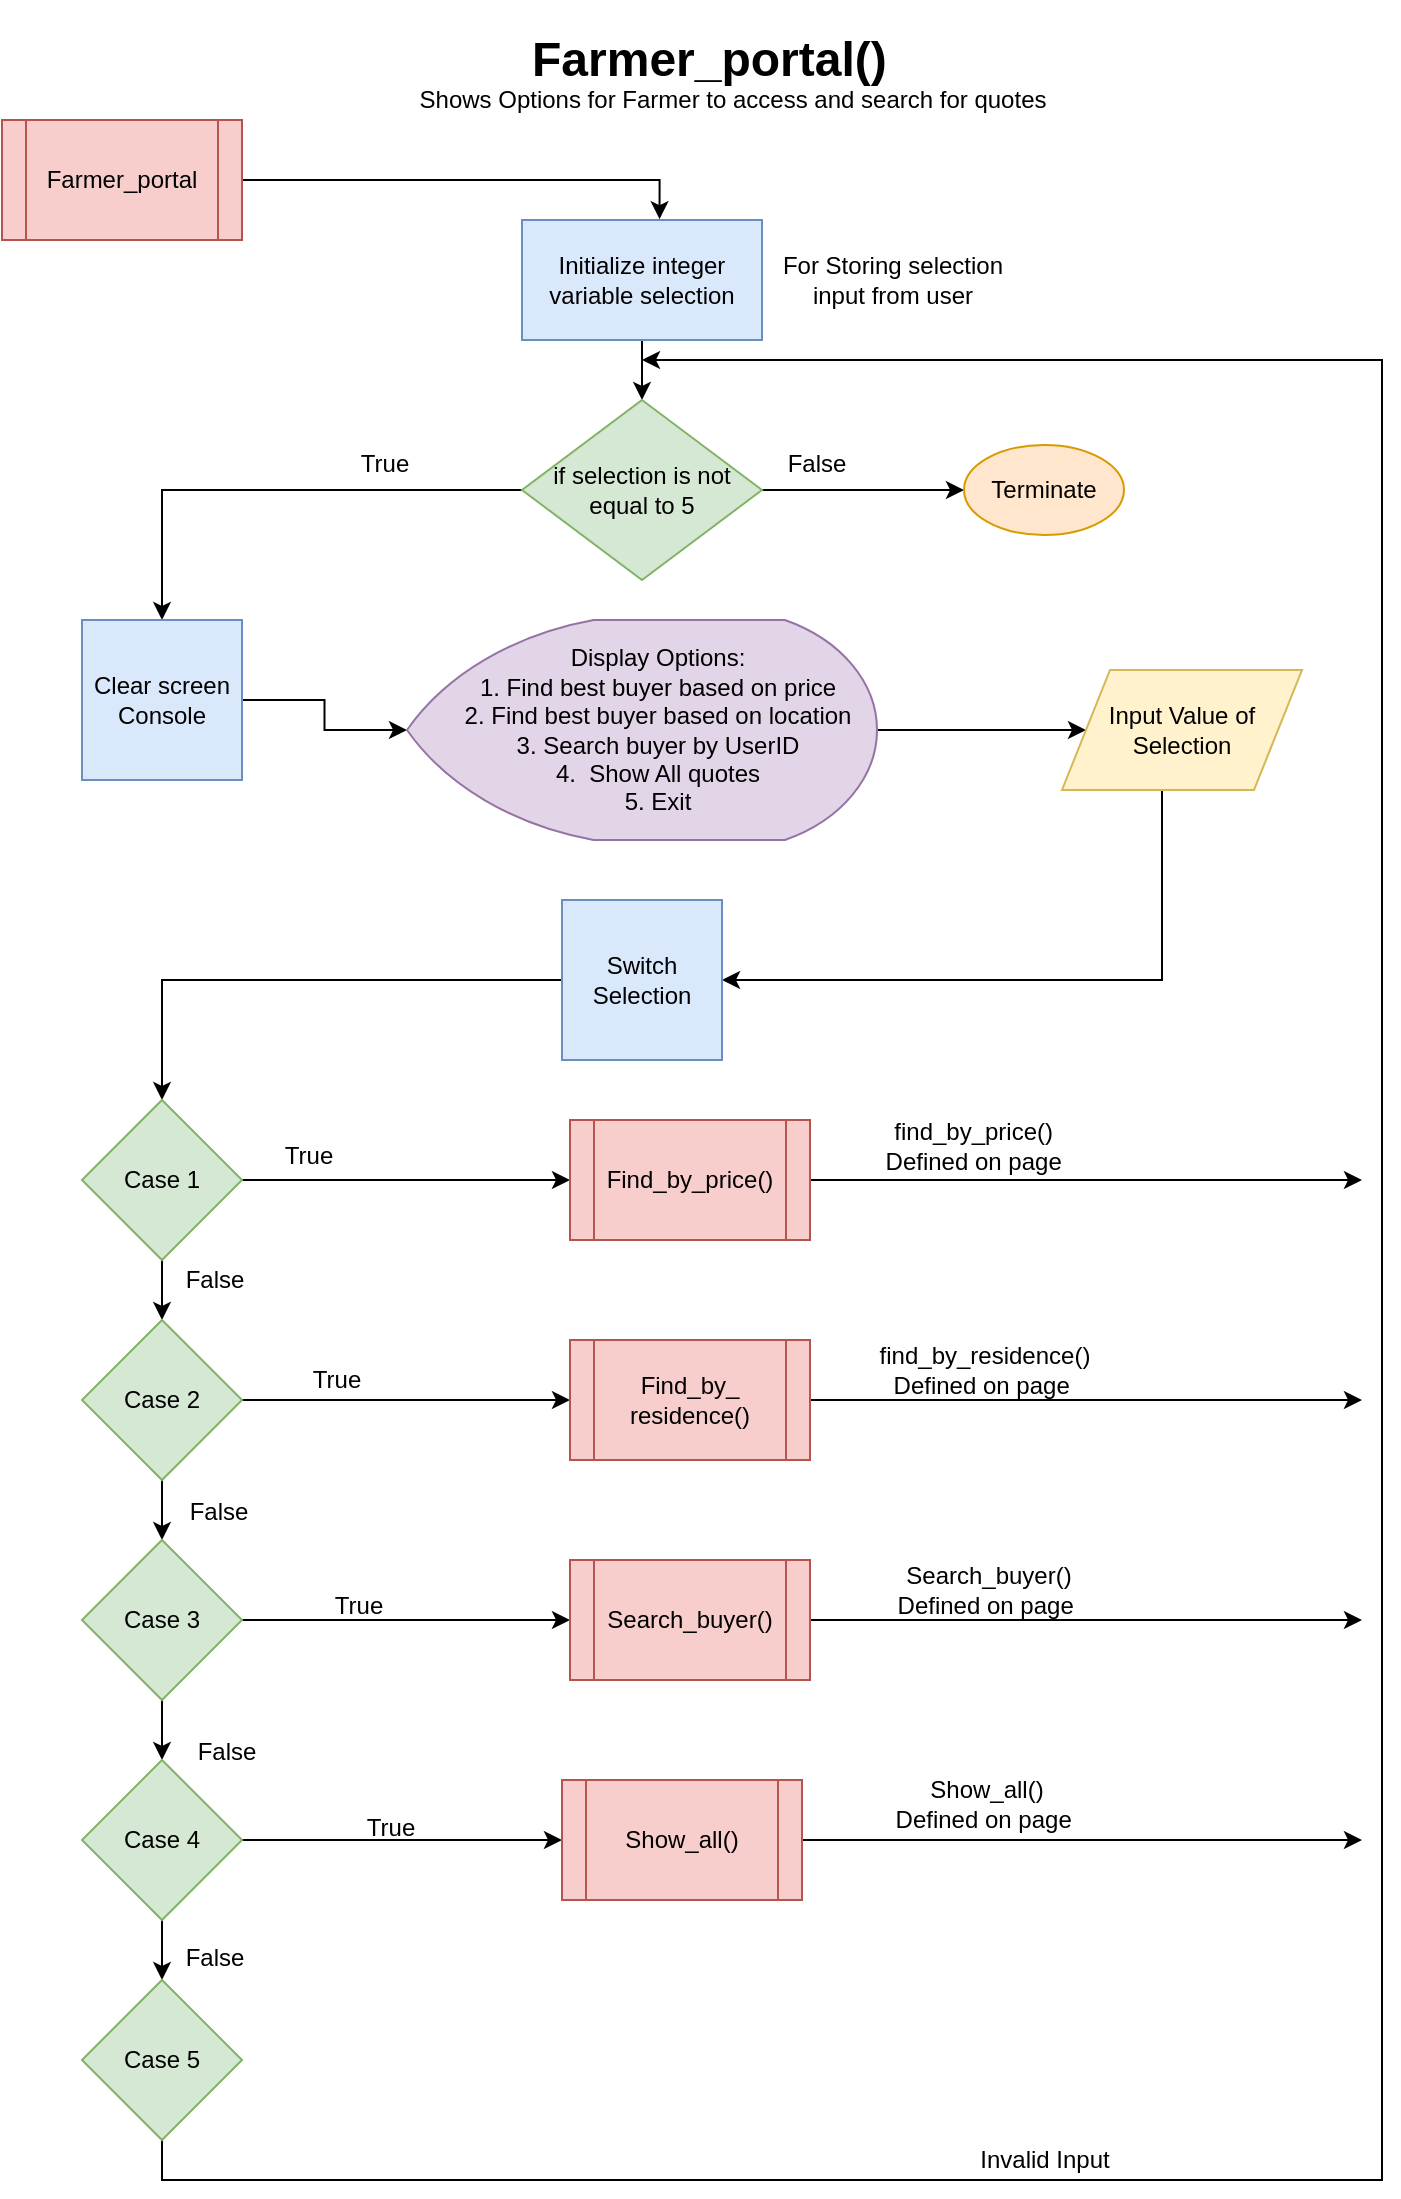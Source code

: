 <mxfile version="13.0.3" type="device"><diagram id="C5RBs43oDa-KdzZeNtuy" name="Page-1"><mxGraphModel dx="1205" dy="696" grid="1" gridSize="10" guides="1" tooltips="1" connect="1" arrows="1" fold="1" page="1" pageScale="1" pageWidth="827" pageHeight="1169" math="0" shadow="0"><root><mxCell id="WIyWlLk6GJQsqaUBKTNV-0"/><mxCell id="WIyWlLk6GJQsqaUBKTNV-1" parent="WIyWlLk6GJQsqaUBKTNV-0"/><mxCell id="3mEJW3-qxdzK6tjEe7zn-5" style="edgeStyle=orthogonalEdgeStyle;rounded=0;orthogonalLoop=1;jettySize=auto;html=1;entryX=0.573;entryY=-0.007;entryDx=0;entryDy=0;entryPerimeter=0;" parent="WIyWlLk6GJQsqaUBKTNV-1" source="3mEJW3-qxdzK6tjEe7zn-0" target="3mEJW3-qxdzK6tjEe7zn-1" edge="1"><mxGeometry relative="1" as="geometry"/></mxCell><mxCell id="3mEJW3-qxdzK6tjEe7zn-0" value="Farmer_portal" style="shape=process;whiteSpace=wrap;html=1;backgroundOutline=1;fillColor=#f8cecc;strokeColor=#b85450;" parent="WIyWlLk6GJQsqaUBKTNV-1" vertex="1"><mxGeometry x="69" y="80" width="120" height="60" as="geometry"/></mxCell><mxCell id="3mEJW3-qxdzK6tjEe7zn-6" style="edgeStyle=orthogonalEdgeStyle;rounded=0;orthogonalLoop=1;jettySize=auto;html=1;entryX=0.5;entryY=0;entryDx=0;entryDy=0;" parent="WIyWlLk6GJQsqaUBKTNV-1" source="3mEJW3-qxdzK6tjEe7zn-1" target="3mEJW3-qxdzK6tjEe7zn-2" edge="1"><mxGeometry relative="1" as="geometry"/></mxCell><mxCell id="3mEJW3-qxdzK6tjEe7zn-1" value="Initialize integer variable selection" style="rounded=0;whiteSpace=wrap;html=1;fillColor=#dae8fc;strokeColor=#6c8ebf;" parent="WIyWlLk6GJQsqaUBKTNV-1" vertex="1"><mxGeometry x="329" y="130" width="120" height="60" as="geometry"/></mxCell><mxCell id="3mEJW3-qxdzK6tjEe7zn-7" style="edgeStyle=orthogonalEdgeStyle;rounded=0;orthogonalLoop=1;jettySize=auto;html=1;entryX=0.5;entryY=0;entryDx=0;entryDy=0;" parent="WIyWlLk6GJQsqaUBKTNV-1" source="3mEJW3-qxdzK6tjEe7zn-2" target="3mEJW3-qxdzK6tjEe7zn-3" edge="1"><mxGeometry relative="1" as="geometry"/></mxCell><mxCell id="er50UJLXBqoI8NwfwxM9-3" style="edgeStyle=orthogonalEdgeStyle;rounded=0;orthogonalLoop=1;jettySize=auto;html=1;" edge="1" parent="WIyWlLk6GJQsqaUBKTNV-1" source="3mEJW3-qxdzK6tjEe7zn-2" target="er50UJLXBqoI8NwfwxM9-4"><mxGeometry relative="1" as="geometry"><mxPoint x="520" y="265" as="targetPoint"/></mxGeometry></mxCell><mxCell id="3mEJW3-qxdzK6tjEe7zn-2" value="if selection is not equal to 5" style="rhombus;whiteSpace=wrap;html=1;fillColor=#d5e8d4;strokeColor=#82b366;" parent="WIyWlLk6GJQsqaUBKTNV-1" vertex="1"><mxGeometry x="329" y="220" width="120" height="90" as="geometry"/></mxCell><mxCell id="3mEJW3-qxdzK6tjEe7zn-8" style="edgeStyle=orthogonalEdgeStyle;rounded=0;orthogonalLoop=1;jettySize=auto;html=1;entryX=0;entryY=0.5;entryDx=0;entryDy=0;entryPerimeter=0;" parent="WIyWlLk6GJQsqaUBKTNV-1" source="3mEJW3-qxdzK6tjEe7zn-3" target="3mEJW3-qxdzK6tjEe7zn-4" edge="1"><mxGeometry relative="1" as="geometry"/></mxCell><mxCell id="3mEJW3-qxdzK6tjEe7zn-3" value="Clear screen Console" style="whiteSpace=wrap;html=1;aspect=fixed;fillColor=#dae8fc;strokeColor=#6c8ebf;" parent="WIyWlLk6GJQsqaUBKTNV-1" vertex="1"><mxGeometry x="109" y="330" width="80" height="80" as="geometry"/></mxCell><mxCell id="3mEJW3-qxdzK6tjEe7zn-10" style="edgeStyle=orthogonalEdgeStyle;rounded=0;orthogonalLoop=1;jettySize=auto;html=1;" parent="WIyWlLk6GJQsqaUBKTNV-1" source="3mEJW3-qxdzK6tjEe7zn-4" target="3mEJW3-qxdzK6tjEe7zn-9" edge="1"><mxGeometry relative="1" as="geometry"/></mxCell><mxCell id="3mEJW3-qxdzK6tjEe7zn-4" value="Display Options:&lt;br&gt;1. Find best buyer based on price&lt;br&gt;2. Find best buyer based on location&lt;br&gt;3. Search buyer by UserID&lt;br&gt;4.&amp;nbsp; Show All quotes&lt;br&gt;5. Exit" style="strokeWidth=1;html=1;shape=mxgraph.flowchart.display;whiteSpace=wrap;spacingLeft=15;fillColor=#e1d5e7;strokeColor=#9673a6;" parent="WIyWlLk6GJQsqaUBKTNV-1" vertex="1"><mxGeometry x="271.5" y="330" width="235" height="110" as="geometry"/></mxCell><mxCell id="3mEJW3-qxdzK6tjEe7zn-12" style="edgeStyle=orthogonalEdgeStyle;rounded=0;orthogonalLoop=1;jettySize=auto;html=1;entryX=1;entryY=0.5;entryDx=0;entryDy=0;" parent="WIyWlLk6GJQsqaUBKTNV-1" source="3mEJW3-qxdzK6tjEe7zn-9" target="3mEJW3-qxdzK6tjEe7zn-11" edge="1"><mxGeometry relative="1" as="geometry"><Array as="points"><mxPoint x="649" y="510"/></Array></mxGeometry></mxCell><mxCell id="3mEJW3-qxdzK6tjEe7zn-9" value="Input Value of Selection" style="shape=parallelogram;perimeter=parallelogramPerimeter;whiteSpace=wrap;html=1;strokeWidth=1;fillColor=#fff2cc;strokeColor=#d6b656;" parent="WIyWlLk6GJQsqaUBKTNV-1" vertex="1"><mxGeometry x="599" y="355" width="120" height="60" as="geometry"/></mxCell><mxCell id="3mEJW3-qxdzK6tjEe7zn-15" style="edgeStyle=orthogonalEdgeStyle;rounded=0;orthogonalLoop=1;jettySize=auto;html=1;entryX=0.5;entryY=0;entryDx=0;entryDy=0;" parent="WIyWlLk6GJQsqaUBKTNV-1" source="3mEJW3-qxdzK6tjEe7zn-11" target="3mEJW3-qxdzK6tjEe7zn-14" edge="1"><mxGeometry relative="1" as="geometry"/></mxCell><mxCell id="3mEJW3-qxdzK6tjEe7zn-11" value="Switch Selection" style="whiteSpace=wrap;html=1;aspect=fixed;strokeWidth=1;fillColor=#dae8fc;strokeColor=#6c8ebf;" parent="WIyWlLk6GJQsqaUBKTNV-1" vertex="1"><mxGeometry x="349" y="470" width="80" height="80" as="geometry"/></mxCell><mxCell id="3mEJW3-qxdzK6tjEe7zn-18" style="edgeStyle=orthogonalEdgeStyle;rounded=0;orthogonalLoop=1;jettySize=auto;html=1;" parent="WIyWlLk6GJQsqaUBKTNV-1" source="3mEJW3-qxdzK6tjEe7zn-14" target="3mEJW3-qxdzK6tjEe7zn-17" edge="1"><mxGeometry relative="1" as="geometry"/></mxCell><mxCell id="3mEJW3-qxdzK6tjEe7zn-20" value="" style="edgeStyle=orthogonalEdgeStyle;rounded=0;orthogonalLoop=1;jettySize=auto;html=1;" parent="WIyWlLk6GJQsqaUBKTNV-1" source="3mEJW3-qxdzK6tjEe7zn-14" target="3mEJW3-qxdzK6tjEe7zn-19" edge="1"><mxGeometry relative="1" as="geometry"/></mxCell><mxCell id="3mEJW3-qxdzK6tjEe7zn-14" value="Case 1" style="rhombus;whiteSpace=wrap;html=1;strokeWidth=1;fillColor=#d5e8d4;strokeColor=#82b366;" parent="WIyWlLk6GJQsqaUBKTNV-1" vertex="1"><mxGeometry x="109" y="570" width="80" height="80" as="geometry"/></mxCell><mxCell id="3mEJW3-qxdzK6tjEe7zn-22" style="edgeStyle=orthogonalEdgeStyle;rounded=0;orthogonalLoop=1;jettySize=auto;html=1;entryX=0;entryY=0.5;entryDx=0;entryDy=0;" parent="WIyWlLk6GJQsqaUBKTNV-1" source="3mEJW3-qxdzK6tjEe7zn-19" target="3mEJW3-qxdzK6tjEe7zn-21" edge="1"><mxGeometry relative="1" as="geometry"/></mxCell><mxCell id="3mEJW3-qxdzK6tjEe7zn-26" value="" style="edgeStyle=orthogonalEdgeStyle;rounded=0;orthogonalLoop=1;jettySize=auto;html=1;" parent="WIyWlLk6GJQsqaUBKTNV-1" source="3mEJW3-qxdzK6tjEe7zn-19" target="3mEJW3-qxdzK6tjEe7zn-25" edge="1"><mxGeometry relative="1" as="geometry"/></mxCell><mxCell id="3mEJW3-qxdzK6tjEe7zn-19" value="Case 2" style="rhombus;whiteSpace=wrap;html=1;strokeWidth=1;fillColor=#d5e8d4;strokeColor=#82b366;" parent="WIyWlLk6GJQsqaUBKTNV-1" vertex="1"><mxGeometry x="109" y="680" width="80" height="80" as="geometry"/></mxCell><mxCell id="3mEJW3-qxdzK6tjEe7zn-28" style="edgeStyle=orthogonalEdgeStyle;rounded=0;orthogonalLoop=1;jettySize=auto;html=1;entryX=0;entryY=0.5;entryDx=0;entryDy=0;" parent="WIyWlLk6GJQsqaUBKTNV-1" source="3mEJW3-qxdzK6tjEe7zn-25" target="3mEJW3-qxdzK6tjEe7zn-27" edge="1"><mxGeometry relative="1" as="geometry"/></mxCell><mxCell id="3mEJW3-qxdzK6tjEe7zn-30" value="" style="edgeStyle=orthogonalEdgeStyle;rounded=0;orthogonalLoop=1;jettySize=auto;html=1;" parent="WIyWlLk6GJQsqaUBKTNV-1" source="3mEJW3-qxdzK6tjEe7zn-25" target="3mEJW3-qxdzK6tjEe7zn-29" edge="1"><mxGeometry relative="1" as="geometry"/></mxCell><mxCell id="3mEJW3-qxdzK6tjEe7zn-25" value="Case 3" style="rhombus;whiteSpace=wrap;html=1;strokeWidth=1;fillColor=#d5e8d4;strokeColor=#82b366;" parent="WIyWlLk6GJQsqaUBKTNV-1" vertex="1"><mxGeometry x="109" y="790" width="80" height="80" as="geometry"/></mxCell><mxCell id="3mEJW3-qxdzK6tjEe7zn-34" style="edgeStyle=orthogonalEdgeStyle;rounded=0;orthogonalLoop=1;jettySize=auto;html=1;entryX=0;entryY=0.5;entryDx=0;entryDy=0;" parent="WIyWlLk6GJQsqaUBKTNV-1" source="3mEJW3-qxdzK6tjEe7zn-29" target="3mEJW3-qxdzK6tjEe7zn-31" edge="1"><mxGeometry relative="1" as="geometry"/></mxCell><mxCell id="3mEJW3-qxdzK6tjEe7zn-36" value="" style="edgeStyle=orthogonalEdgeStyle;rounded=0;orthogonalLoop=1;jettySize=auto;html=1;" parent="WIyWlLk6GJQsqaUBKTNV-1" source="3mEJW3-qxdzK6tjEe7zn-29" target="3mEJW3-qxdzK6tjEe7zn-35" edge="1"><mxGeometry relative="1" as="geometry"/></mxCell><mxCell id="3mEJW3-qxdzK6tjEe7zn-29" value="Case 4" style="rhombus;whiteSpace=wrap;html=1;strokeWidth=1;fillColor=#d5e8d4;strokeColor=#82b366;" parent="WIyWlLk6GJQsqaUBKTNV-1" vertex="1"><mxGeometry x="109" y="900" width="80" height="80" as="geometry"/></mxCell><mxCell id="3mEJW3-qxdzK6tjEe7zn-40" style="edgeStyle=orthogonalEdgeStyle;rounded=0;orthogonalLoop=1;jettySize=auto;html=1;exitX=0.5;exitY=1;exitDx=0;exitDy=0;" parent="WIyWlLk6GJQsqaUBKTNV-1" source="3mEJW3-qxdzK6tjEe7zn-35" edge="1"><mxGeometry relative="1" as="geometry"><mxPoint x="389" y="200" as="targetPoint"/><Array as="points"><mxPoint x="149" y="1110"/><mxPoint x="759" y="1110"/><mxPoint x="759" y="200"/></Array></mxGeometry></mxCell><mxCell id="3mEJW3-qxdzK6tjEe7zn-35" value="Case 5" style="rhombus;whiteSpace=wrap;html=1;strokeWidth=1;fillColor=#d5e8d4;strokeColor=#82b366;" parent="WIyWlLk6GJQsqaUBKTNV-1" vertex="1"><mxGeometry x="109" y="1010" width="80" height="80" as="geometry"/></mxCell><mxCell id="3mEJW3-qxdzK6tjEe7zn-45" style="edgeStyle=orthogonalEdgeStyle;rounded=0;orthogonalLoop=1;jettySize=auto;html=1;" parent="WIyWlLk6GJQsqaUBKTNV-1" source="3mEJW3-qxdzK6tjEe7zn-17" edge="1"><mxGeometry relative="1" as="geometry"><mxPoint x="749" y="610" as="targetPoint"/></mxGeometry></mxCell><mxCell id="3mEJW3-qxdzK6tjEe7zn-17" value="Find_by_price()" style="shape=process;whiteSpace=wrap;html=1;backgroundOutline=1;strokeWidth=1;fillColor=#f8cecc;strokeColor=#b85450;" parent="WIyWlLk6GJQsqaUBKTNV-1" vertex="1"><mxGeometry x="353" y="580" width="120" height="60" as="geometry"/></mxCell><mxCell id="3mEJW3-qxdzK6tjEe7zn-44" style="edgeStyle=orthogonalEdgeStyle;rounded=0;orthogonalLoop=1;jettySize=auto;html=1;" parent="WIyWlLk6GJQsqaUBKTNV-1" source="3mEJW3-qxdzK6tjEe7zn-21" edge="1"><mxGeometry relative="1" as="geometry"><mxPoint x="749" y="720" as="targetPoint"/></mxGeometry></mxCell><mxCell id="3mEJW3-qxdzK6tjEe7zn-21" value="Find_by_&lt;br&gt;residence()" style="shape=process;whiteSpace=wrap;html=1;backgroundOutline=1;strokeWidth=1;fillColor=#f8cecc;strokeColor=#b85450;" parent="WIyWlLk6GJQsqaUBKTNV-1" vertex="1"><mxGeometry x="353" y="690" width="120" height="60" as="geometry"/></mxCell><mxCell id="3mEJW3-qxdzK6tjEe7zn-43" style="edgeStyle=orthogonalEdgeStyle;rounded=0;orthogonalLoop=1;jettySize=auto;html=1;" parent="WIyWlLk6GJQsqaUBKTNV-1" source="3mEJW3-qxdzK6tjEe7zn-27" edge="1"><mxGeometry relative="1" as="geometry"><mxPoint x="749" y="830" as="targetPoint"/></mxGeometry></mxCell><mxCell id="3mEJW3-qxdzK6tjEe7zn-27" value="Search_buyer()" style="shape=process;whiteSpace=wrap;html=1;backgroundOutline=1;strokeWidth=1;fillColor=#f8cecc;strokeColor=#b85450;" parent="WIyWlLk6GJQsqaUBKTNV-1" vertex="1"><mxGeometry x="353" y="800" width="120" height="60" as="geometry"/></mxCell><mxCell id="3mEJW3-qxdzK6tjEe7zn-42" style="edgeStyle=orthogonalEdgeStyle;rounded=0;orthogonalLoop=1;jettySize=auto;html=1;" parent="WIyWlLk6GJQsqaUBKTNV-1" source="3mEJW3-qxdzK6tjEe7zn-31" edge="1"><mxGeometry relative="1" as="geometry"><mxPoint x="749" y="940" as="targetPoint"/></mxGeometry></mxCell><mxCell id="3mEJW3-qxdzK6tjEe7zn-31" value="Show_all()" style="shape=process;whiteSpace=wrap;html=1;backgroundOutline=1;strokeWidth=1;fillColor=#f8cecc;strokeColor=#b85450;" parent="WIyWlLk6GJQsqaUBKTNV-1" vertex="1"><mxGeometry x="349" y="910" width="120" height="60" as="geometry"/></mxCell><mxCell id="er50UJLXBqoI8NwfwxM9-0" value="&lt;h1&gt;Farmer_portal()&lt;/h1&gt;" style="text;html=1;strokeColor=none;fillColor=none;spacing=5;spacingTop=-20;whiteSpace=wrap;overflow=hidden;rounded=0;" vertex="1" parent="WIyWlLk6GJQsqaUBKTNV-1"><mxGeometry x="329" y="30" width="190" height="40" as="geometry"/></mxCell><mxCell id="er50UJLXBqoI8NwfwxM9-1" value="Shows Options for Farmer to access and search for quotes" style="text;html=1;align=center;verticalAlign=middle;resizable=0;points=[];autosize=1;" vertex="1" parent="WIyWlLk6GJQsqaUBKTNV-1"><mxGeometry x="269" y="60" width="330" height="20" as="geometry"/></mxCell><mxCell id="er50UJLXBqoI8NwfwxM9-2" value="For Storing selection &lt;br&gt;input from user" style="text;html=1;align=center;verticalAlign=middle;resizable=0;points=[];autosize=1;" vertex="1" parent="WIyWlLk6GJQsqaUBKTNV-1"><mxGeometry x="449" y="145" width="130" height="30" as="geometry"/></mxCell><mxCell id="er50UJLXBqoI8NwfwxM9-4" value="Terminate" style="ellipse;whiteSpace=wrap;html=1;fillColor=#ffe6cc;strokeColor=#d79b00;" vertex="1" parent="WIyWlLk6GJQsqaUBKTNV-1"><mxGeometry x="550" y="242.5" width="80" height="45" as="geometry"/></mxCell><mxCell id="er50UJLXBqoI8NwfwxM9-7" value="False" style="text;html=1;align=center;verticalAlign=middle;resizable=0;points=[];autosize=1;" vertex="1" parent="WIyWlLk6GJQsqaUBKTNV-1"><mxGeometry x="451" y="242" width="50" height="20" as="geometry"/></mxCell><mxCell id="er50UJLXBqoI8NwfwxM9-8" value="True" style="text;html=1;align=center;verticalAlign=middle;resizable=0;points=[];autosize=1;" vertex="1" parent="WIyWlLk6GJQsqaUBKTNV-1"><mxGeometry x="240" y="242" width="40" height="20" as="geometry"/></mxCell><mxCell id="er50UJLXBqoI8NwfwxM9-12" value="True" style="text;html=1;align=center;verticalAlign=middle;resizable=0;points=[];autosize=1;" vertex="1" parent="WIyWlLk6GJQsqaUBKTNV-1"><mxGeometry x="202" y="588" width="40" height="20" as="geometry"/></mxCell><mxCell id="er50UJLXBqoI8NwfwxM9-13" value="False" style="text;html=1;align=center;verticalAlign=middle;resizable=0;points=[];autosize=1;" vertex="1" parent="WIyWlLk6GJQsqaUBKTNV-1"><mxGeometry x="150" y="650" width="50" height="20" as="geometry"/></mxCell><mxCell id="er50UJLXBqoI8NwfwxM9-16" value="True" style="text;html=1;align=center;verticalAlign=middle;resizable=0;points=[];autosize=1;" vertex="1" parent="WIyWlLk6GJQsqaUBKTNV-1"><mxGeometry x="216" y="700" width="40" height="20" as="geometry"/></mxCell><mxCell id="er50UJLXBqoI8NwfwxM9-17" value="False" style="text;html=1;align=center;verticalAlign=middle;resizable=0;points=[];autosize=1;" vertex="1" parent="WIyWlLk6GJQsqaUBKTNV-1"><mxGeometry x="152" y="766" width="50" height="20" as="geometry"/></mxCell><mxCell id="er50UJLXBqoI8NwfwxM9-18" value="True" style="text;html=1;align=center;verticalAlign=middle;resizable=0;points=[];autosize=1;" vertex="1" parent="WIyWlLk6GJQsqaUBKTNV-1"><mxGeometry x="227" y="813" width="40" height="20" as="geometry"/></mxCell><mxCell id="er50UJLXBqoI8NwfwxM9-19" value="False" style="text;html=1;align=center;verticalAlign=middle;resizable=0;points=[];autosize=1;" vertex="1" parent="WIyWlLk6GJQsqaUBKTNV-1"><mxGeometry x="156" y="886" width="50" height="20" as="geometry"/></mxCell><mxCell id="er50UJLXBqoI8NwfwxM9-20" value="True" style="text;html=1;align=center;verticalAlign=middle;resizable=0;points=[];autosize=1;" vertex="1" parent="WIyWlLk6GJQsqaUBKTNV-1"><mxGeometry x="243" y="924" width="40" height="20" as="geometry"/></mxCell><mxCell id="er50UJLXBqoI8NwfwxM9-21" value="False" style="text;html=1;align=center;verticalAlign=middle;resizable=0;points=[];autosize=1;" vertex="1" parent="WIyWlLk6GJQsqaUBKTNV-1"><mxGeometry x="150" y="989" width="50" height="20" as="geometry"/></mxCell><mxCell id="er50UJLXBqoI8NwfwxM9-23" value="Invalid Input" style="text;html=1;align=center;verticalAlign=middle;resizable=0;points=[];autosize=1;" vertex="1" parent="WIyWlLk6GJQsqaUBKTNV-1"><mxGeometry x="550" y="1090" width="80" height="20" as="geometry"/></mxCell><mxCell id="er50UJLXBqoI8NwfwxM9-24" value="find_by_price()&amp;nbsp;&lt;br&gt;Defined on page&amp;nbsp;" style="text;html=1;align=center;verticalAlign=middle;resizable=0;points=[];autosize=1;" vertex="1" parent="WIyWlLk6GJQsqaUBKTNV-1"><mxGeometry x="501" y="578" width="110" height="30" as="geometry"/></mxCell><mxCell id="er50UJLXBqoI8NwfwxM9-25" value="find_by_residence()&lt;br&gt;Defined on page&amp;nbsp;" style="text;html=1;align=center;verticalAlign=middle;resizable=0;points=[];autosize=1;" vertex="1" parent="WIyWlLk6GJQsqaUBKTNV-1"><mxGeometry x="500" y="690" width="120" height="30" as="geometry"/></mxCell><mxCell id="er50UJLXBqoI8NwfwxM9-26" value="Search_buyer()&lt;br&gt;Defined on page&amp;nbsp;" style="text;html=1;align=center;verticalAlign=middle;resizable=0;points=[];autosize=1;" vertex="1" parent="WIyWlLk6GJQsqaUBKTNV-1"><mxGeometry x="506.5" y="800" width="110" height="30" as="geometry"/></mxCell><mxCell id="er50UJLXBqoI8NwfwxM9-27" value="Show_all()&lt;br&gt;Defined on page&amp;nbsp;" style="text;html=1;align=center;verticalAlign=middle;resizable=0;points=[];autosize=1;" vertex="1" parent="WIyWlLk6GJQsqaUBKTNV-1"><mxGeometry x="506" y="907" width="110" height="30" as="geometry"/></mxCell></root></mxGraphModel></diagram></mxfile>